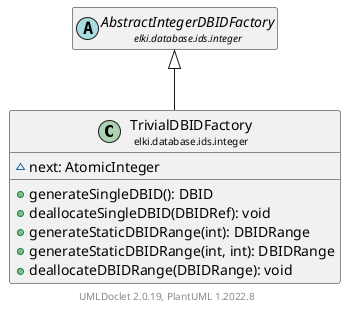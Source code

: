 @startuml
    remove .*\.(Instance|Par|Parameterizer|Factory)$
    set namespaceSeparator none
    hide empty fields
    hide empty methods

    class "<size:14>TrivialDBIDFactory\n<size:10>elki.database.ids.integer" as elki.database.ids.integer.TrivialDBIDFactory [[TrivialDBIDFactory.html]] {
        ~next: AtomicInteger
        +generateSingleDBID(): DBID
        +deallocateSingleDBID(DBIDRef): void
        +generateStaticDBIDRange(int): DBIDRange
        +generateStaticDBIDRange(int, int): DBIDRange
        +deallocateDBIDRange(DBIDRange): void
    }

    abstract class "<size:14>AbstractIntegerDBIDFactory\n<size:10>elki.database.ids.integer" as elki.database.ids.integer.AbstractIntegerDBIDFactory [[AbstractIntegerDBIDFactory.html]]

    elki.database.ids.integer.AbstractIntegerDBIDFactory <|-- elki.database.ids.integer.TrivialDBIDFactory

    center footer UMLDoclet 2.0.19, PlantUML 1.2022.8
@enduml
